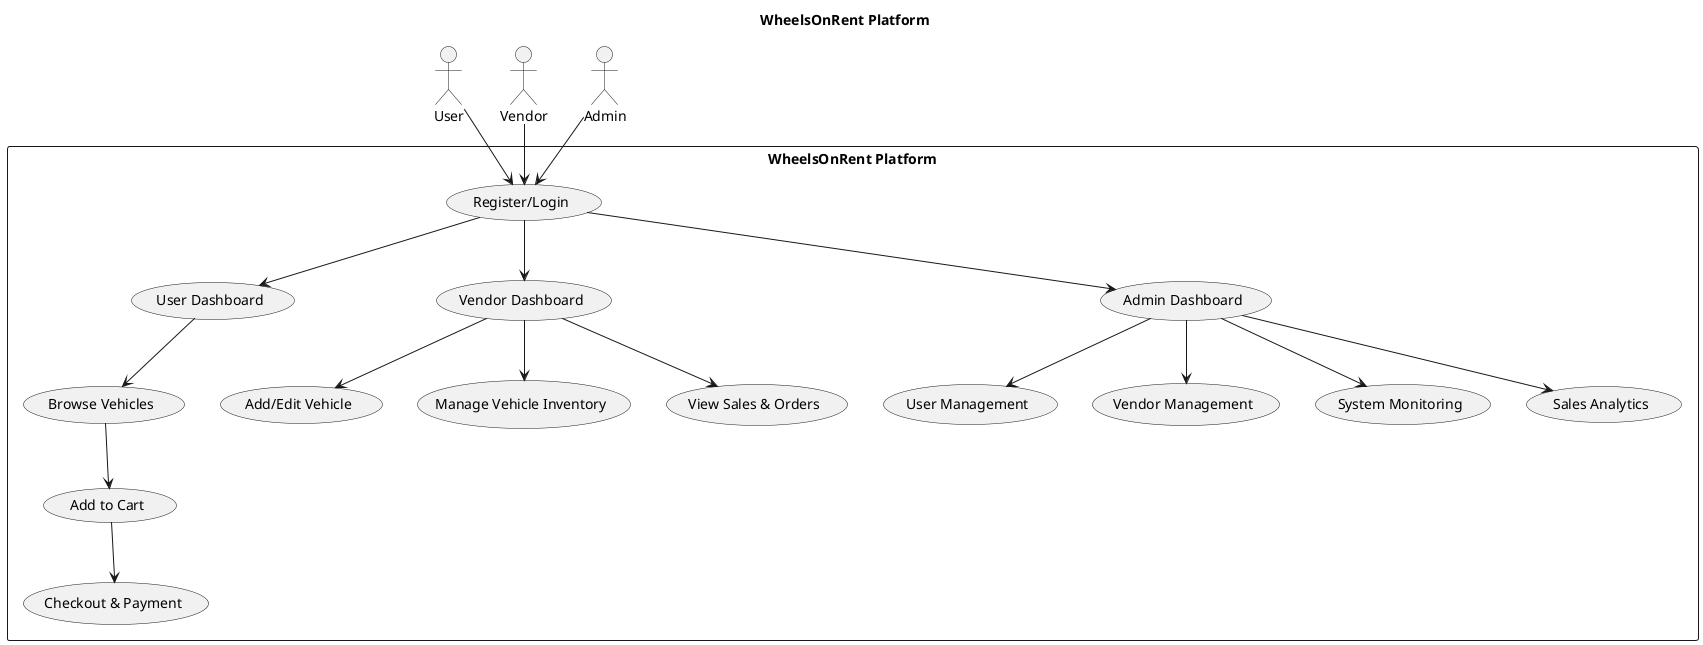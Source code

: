 @startuml user_flow_diagram

title WheelsOnRent Platform

actor User
actor Vendor
actor Admin

rectangle "WheelsOnRent Platform" {
    
    User --> (Register/Login)
    Vendor --> (Register/Login)
    Admin --> (Register/Login)
    
    (Register/Login) --> (User Dashboard)
    (User Dashboard) --> (Browse Vehicles)
    (Browse Vehicles) --> (Add to Cart)
    (Add to Cart) --> (Checkout & Payment)
    
    (Register/Login) --> (Vendor Dashboard)
    (Vendor Dashboard) --> (Add/Edit Vehicle)
    (Vendor Dashboard) --> (Manage Vehicle Inventory)
    (Vendor Dashboard) --> (View Sales & Orders)
    
    (Register/Login) --> (Admin Dashboard)
    (Admin Dashboard) --> (User Management)
    (Admin Dashboard) --> (Vendor Management)
    (Admin Dashboard) --> (System Monitoring)
    (Admin Dashboard) --> (Sales Analytics)
}

@enduml
